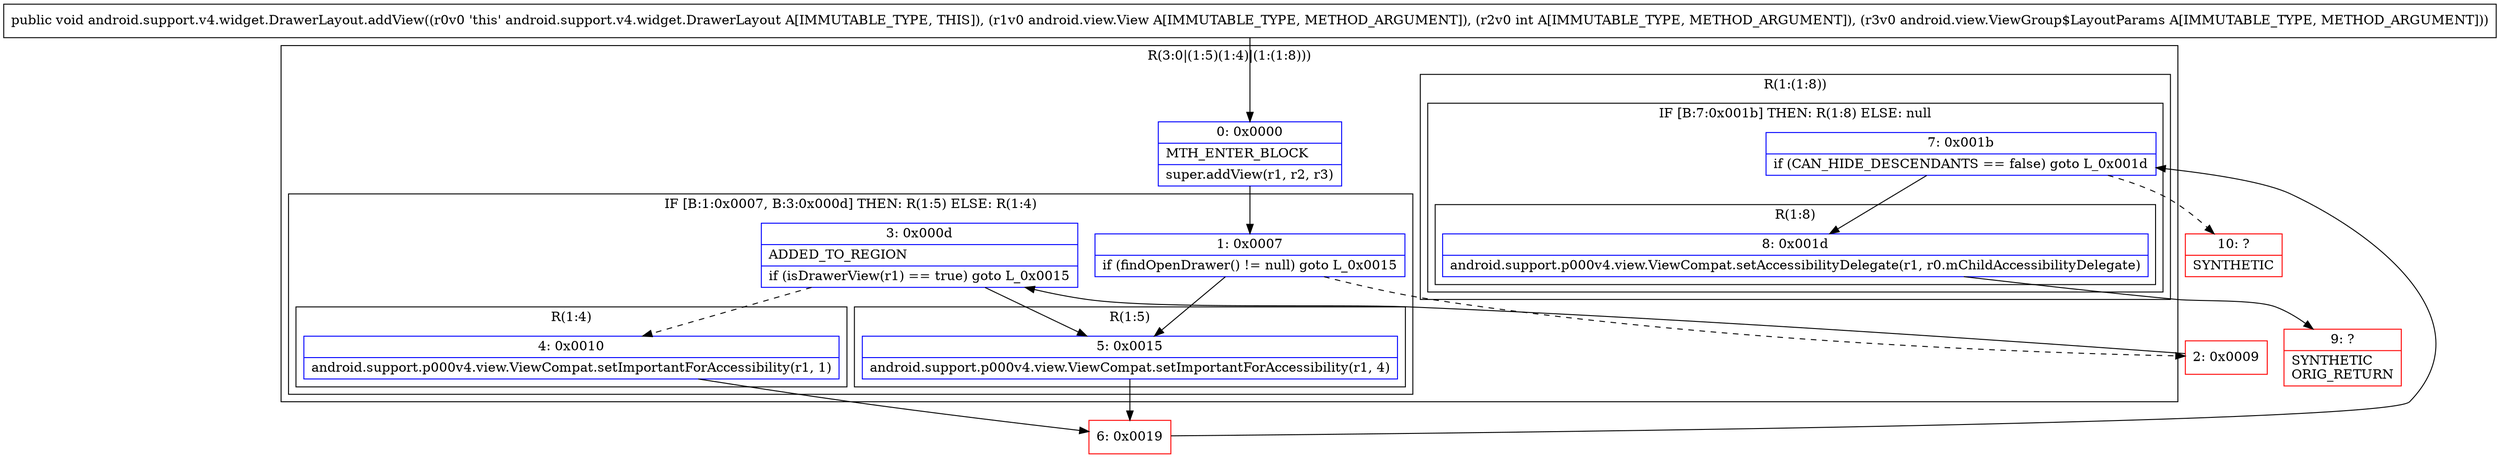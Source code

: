 digraph "CFG forandroid.support.v4.widget.DrawerLayout.addView(Landroid\/view\/View;ILandroid\/view\/ViewGroup$LayoutParams;)V" {
subgraph cluster_Region_1175457278 {
label = "R(3:0|(1:5)(1:4)|(1:(1:8)))";
node [shape=record,color=blue];
Node_0 [shape=record,label="{0\:\ 0x0000|MTH_ENTER_BLOCK\l|super.addView(r1, r2, r3)\l}"];
subgraph cluster_IfRegion_1319097580 {
label = "IF [B:1:0x0007, B:3:0x000d] THEN: R(1:5) ELSE: R(1:4)";
node [shape=record,color=blue];
Node_1 [shape=record,label="{1\:\ 0x0007|if (findOpenDrawer() != null) goto L_0x0015\l}"];
Node_3 [shape=record,label="{3\:\ 0x000d|ADDED_TO_REGION\l|if (isDrawerView(r1) == true) goto L_0x0015\l}"];
subgraph cluster_Region_1818139541 {
label = "R(1:5)";
node [shape=record,color=blue];
Node_5 [shape=record,label="{5\:\ 0x0015|android.support.p000v4.view.ViewCompat.setImportantForAccessibility(r1, 4)\l}"];
}
subgraph cluster_Region_768234405 {
label = "R(1:4)";
node [shape=record,color=blue];
Node_4 [shape=record,label="{4\:\ 0x0010|android.support.p000v4.view.ViewCompat.setImportantForAccessibility(r1, 1)\l}"];
}
}
subgraph cluster_Region_1802748959 {
label = "R(1:(1:8))";
node [shape=record,color=blue];
subgraph cluster_IfRegion_1543193897 {
label = "IF [B:7:0x001b] THEN: R(1:8) ELSE: null";
node [shape=record,color=blue];
Node_7 [shape=record,label="{7\:\ 0x001b|if (CAN_HIDE_DESCENDANTS == false) goto L_0x001d\l}"];
subgraph cluster_Region_1138880496 {
label = "R(1:8)";
node [shape=record,color=blue];
Node_8 [shape=record,label="{8\:\ 0x001d|android.support.p000v4.view.ViewCompat.setAccessibilityDelegate(r1, r0.mChildAccessibilityDelegate)\l}"];
}
}
}
}
Node_2 [shape=record,color=red,label="{2\:\ 0x0009}"];
Node_6 [shape=record,color=red,label="{6\:\ 0x0019}"];
Node_9 [shape=record,color=red,label="{9\:\ ?|SYNTHETIC\lORIG_RETURN\l}"];
Node_10 [shape=record,color=red,label="{10\:\ ?|SYNTHETIC\l}"];
MethodNode[shape=record,label="{public void android.support.v4.widget.DrawerLayout.addView((r0v0 'this' android.support.v4.widget.DrawerLayout A[IMMUTABLE_TYPE, THIS]), (r1v0 android.view.View A[IMMUTABLE_TYPE, METHOD_ARGUMENT]), (r2v0 int A[IMMUTABLE_TYPE, METHOD_ARGUMENT]), (r3v0 android.view.ViewGroup$LayoutParams A[IMMUTABLE_TYPE, METHOD_ARGUMENT])) }"];
MethodNode -> Node_0;
Node_0 -> Node_1;
Node_1 -> Node_2[style=dashed];
Node_1 -> Node_5;
Node_3 -> Node_4[style=dashed];
Node_3 -> Node_5;
Node_5 -> Node_6;
Node_4 -> Node_6;
Node_7 -> Node_8;
Node_7 -> Node_10[style=dashed];
Node_8 -> Node_9;
Node_2 -> Node_3;
Node_6 -> Node_7;
}

